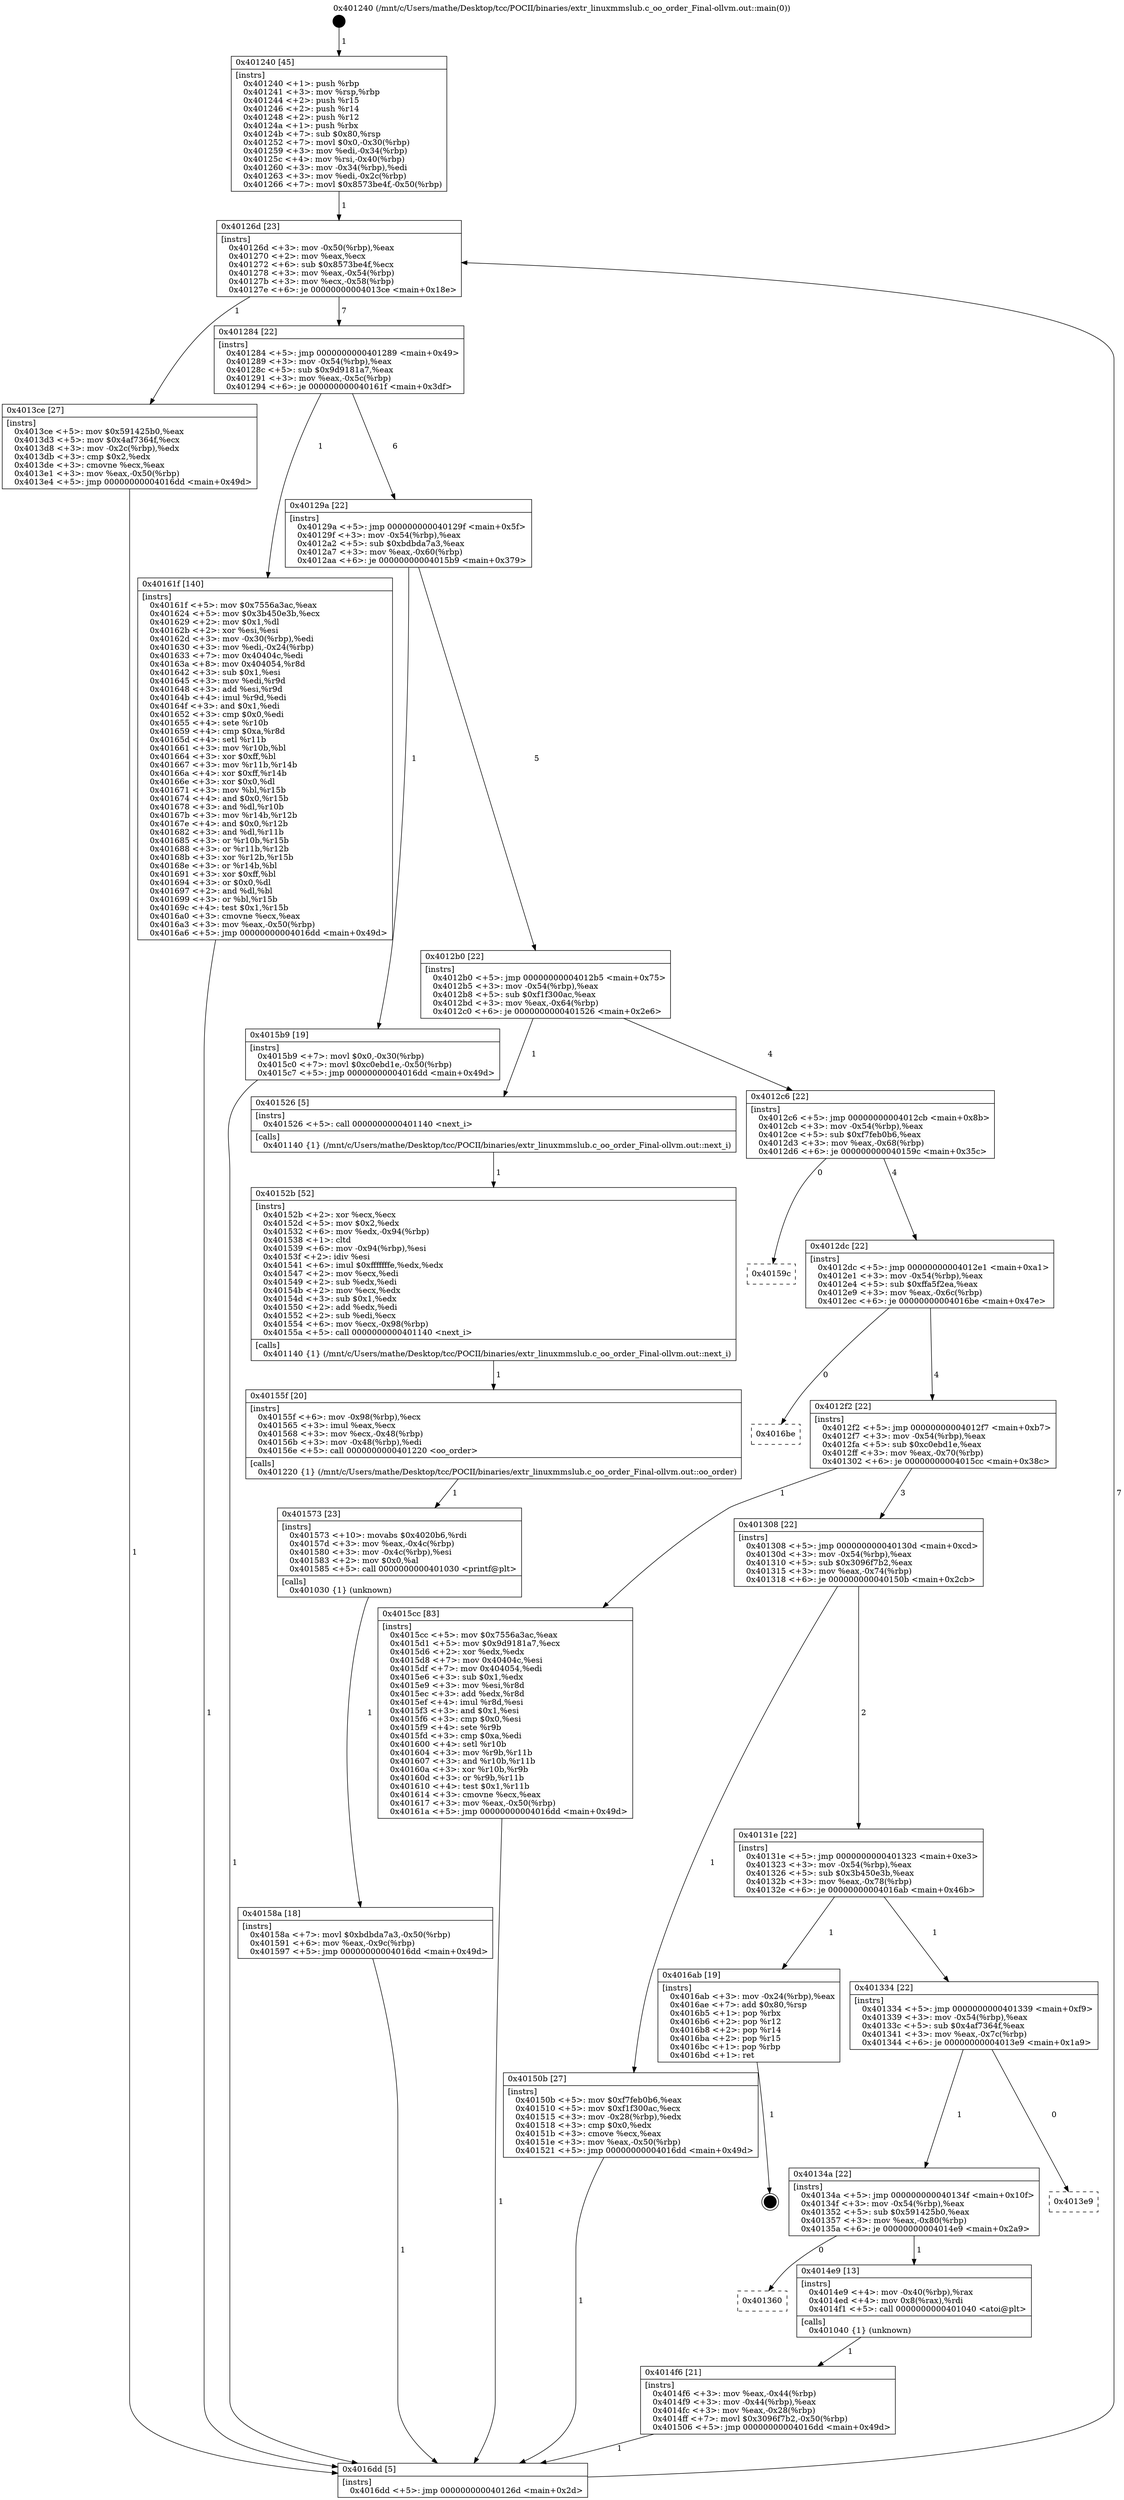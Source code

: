 digraph "0x401240" {
  label = "0x401240 (/mnt/c/Users/mathe/Desktop/tcc/POCII/binaries/extr_linuxmmslub.c_oo_order_Final-ollvm.out::main(0))"
  labelloc = "t"
  node[shape=record]

  Entry [label="",width=0.3,height=0.3,shape=circle,fillcolor=black,style=filled]
  "0x40126d" [label="{
     0x40126d [23]\l
     | [instrs]\l
     &nbsp;&nbsp;0x40126d \<+3\>: mov -0x50(%rbp),%eax\l
     &nbsp;&nbsp;0x401270 \<+2\>: mov %eax,%ecx\l
     &nbsp;&nbsp;0x401272 \<+6\>: sub $0x8573be4f,%ecx\l
     &nbsp;&nbsp;0x401278 \<+3\>: mov %eax,-0x54(%rbp)\l
     &nbsp;&nbsp;0x40127b \<+3\>: mov %ecx,-0x58(%rbp)\l
     &nbsp;&nbsp;0x40127e \<+6\>: je 00000000004013ce \<main+0x18e\>\l
  }"]
  "0x4013ce" [label="{
     0x4013ce [27]\l
     | [instrs]\l
     &nbsp;&nbsp;0x4013ce \<+5\>: mov $0x591425b0,%eax\l
     &nbsp;&nbsp;0x4013d3 \<+5\>: mov $0x4af7364f,%ecx\l
     &nbsp;&nbsp;0x4013d8 \<+3\>: mov -0x2c(%rbp),%edx\l
     &nbsp;&nbsp;0x4013db \<+3\>: cmp $0x2,%edx\l
     &nbsp;&nbsp;0x4013de \<+3\>: cmovne %ecx,%eax\l
     &nbsp;&nbsp;0x4013e1 \<+3\>: mov %eax,-0x50(%rbp)\l
     &nbsp;&nbsp;0x4013e4 \<+5\>: jmp 00000000004016dd \<main+0x49d\>\l
  }"]
  "0x401284" [label="{
     0x401284 [22]\l
     | [instrs]\l
     &nbsp;&nbsp;0x401284 \<+5\>: jmp 0000000000401289 \<main+0x49\>\l
     &nbsp;&nbsp;0x401289 \<+3\>: mov -0x54(%rbp),%eax\l
     &nbsp;&nbsp;0x40128c \<+5\>: sub $0x9d9181a7,%eax\l
     &nbsp;&nbsp;0x401291 \<+3\>: mov %eax,-0x5c(%rbp)\l
     &nbsp;&nbsp;0x401294 \<+6\>: je 000000000040161f \<main+0x3df\>\l
  }"]
  "0x4016dd" [label="{
     0x4016dd [5]\l
     | [instrs]\l
     &nbsp;&nbsp;0x4016dd \<+5\>: jmp 000000000040126d \<main+0x2d\>\l
  }"]
  "0x401240" [label="{
     0x401240 [45]\l
     | [instrs]\l
     &nbsp;&nbsp;0x401240 \<+1\>: push %rbp\l
     &nbsp;&nbsp;0x401241 \<+3\>: mov %rsp,%rbp\l
     &nbsp;&nbsp;0x401244 \<+2\>: push %r15\l
     &nbsp;&nbsp;0x401246 \<+2\>: push %r14\l
     &nbsp;&nbsp;0x401248 \<+2\>: push %r12\l
     &nbsp;&nbsp;0x40124a \<+1\>: push %rbx\l
     &nbsp;&nbsp;0x40124b \<+7\>: sub $0x80,%rsp\l
     &nbsp;&nbsp;0x401252 \<+7\>: movl $0x0,-0x30(%rbp)\l
     &nbsp;&nbsp;0x401259 \<+3\>: mov %edi,-0x34(%rbp)\l
     &nbsp;&nbsp;0x40125c \<+4\>: mov %rsi,-0x40(%rbp)\l
     &nbsp;&nbsp;0x401260 \<+3\>: mov -0x34(%rbp),%edi\l
     &nbsp;&nbsp;0x401263 \<+3\>: mov %edi,-0x2c(%rbp)\l
     &nbsp;&nbsp;0x401266 \<+7\>: movl $0x8573be4f,-0x50(%rbp)\l
  }"]
  Exit [label="",width=0.3,height=0.3,shape=circle,fillcolor=black,style=filled,peripheries=2]
  "0x40161f" [label="{
     0x40161f [140]\l
     | [instrs]\l
     &nbsp;&nbsp;0x40161f \<+5\>: mov $0x7556a3ac,%eax\l
     &nbsp;&nbsp;0x401624 \<+5\>: mov $0x3b450e3b,%ecx\l
     &nbsp;&nbsp;0x401629 \<+2\>: mov $0x1,%dl\l
     &nbsp;&nbsp;0x40162b \<+2\>: xor %esi,%esi\l
     &nbsp;&nbsp;0x40162d \<+3\>: mov -0x30(%rbp),%edi\l
     &nbsp;&nbsp;0x401630 \<+3\>: mov %edi,-0x24(%rbp)\l
     &nbsp;&nbsp;0x401633 \<+7\>: mov 0x40404c,%edi\l
     &nbsp;&nbsp;0x40163a \<+8\>: mov 0x404054,%r8d\l
     &nbsp;&nbsp;0x401642 \<+3\>: sub $0x1,%esi\l
     &nbsp;&nbsp;0x401645 \<+3\>: mov %edi,%r9d\l
     &nbsp;&nbsp;0x401648 \<+3\>: add %esi,%r9d\l
     &nbsp;&nbsp;0x40164b \<+4\>: imul %r9d,%edi\l
     &nbsp;&nbsp;0x40164f \<+3\>: and $0x1,%edi\l
     &nbsp;&nbsp;0x401652 \<+3\>: cmp $0x0,%edi\l
     &nbsp;&nbsp;0x401655 \<+4\>: sete %r10b\l
     &nbsp;&nbsp;0x401659 \<+4\>: cmp $0xa,%r8d\l
     &nbsp;&nbsp;0x40165d \<+4\>: setl %r11b\l
     &nbsp;&nbsp;0x401661 \<+3\>: mov %r10b,%bl\l
     &nbsp;&nbsp;0x401664 \<+3\>: xor $0xff,%bl\l
     &nbsp;&nbsp;0x401667 \<+3\>: mov %r11b,%r14b\l
     &nbsp;&nbsp;0x40166a \<+4\>: xor $0xff,%r14b\l
     &nbsp;&nbsp;0x40166e \<+3\>: xor $0x0,%dl\l
     &nbsp;&nbsp;0x401671 \<+3\>: mov %bl,%r15b\l
     &nbsp;&nbsp;0x401674 \<+4\>: and $0x0,%r15b\l
     &nbsp;&nbsp;0x401678 \<+3\>: and %dl,%r10b\l
     &nbsp;&nbsp;0x40167b \<+3\>: mov %r14b,%r12b\l
     &nbsp;&nbsp;0x40167e \<+4\>: and $0x0,%r12b\l
     &nbsp;&nbsp;0x401682 \<+3\>: and %dl,%r11b\l
     &nbsp;&nbsp;0x401685 \<+3\>: or %r10b,%r15b\l
     &nbsp;&nbsp;0x401688 \<+3\>: or %r11b,%r12b\l
     &nbsp;&nbsp;0x40168b \<+3\>: xor %r12b,%r15b\l
     &nbsp;&nbsp;0x40168e \<+3\>: or %r14b,%bl\l
     &nbsp;&nbsp;0x401691 \<+3\>: xor $0xff,%bl\l
     &nbsp;&nbsp;0x401694 \<+3\>: or $0x0,%dl\l
     &nbsp;&nbsp;0x401697 \<+2\>: and %dl,%bl\l
     &nbsp;&nbsp;0x401699 \<+3\>: or %bl,%r15b\l
     &nbsp;&nbsp;0x40169c \<+4\>: test $0x1,%r15b\l
     &nbsp;&nbsp;0x4016a0 \<+3\>: cmovne %ecx,%eax\l
     &nbsp;&nbsp;0x4016a3 \<+3\>: mov %eax,-0x50(%rbp)\l
     &nbsp;&nbsp;0x4016a6 \<+5\>: jmp 00000000004016dd \<main+0x49d\>\l
  }"]
  "0x40129a" [label="{
     0x40129a [22]\l
     | [instrs]\l
     &nbsp;&nbsp;0x40129a \<+5\>: jmp 000000000040129f \<main+0x5f\>\l
     &nbsp;&nbsp;0x40129f \<+3\>: mov -0x54(%rbp),%eax\l
     &nbsp;&nbsp;0x4012a2 \<+5\>: sub $0xbdbda7a3,%eax\l
     &nbsp;&nbsp;0x4012a7 \<+3\>: mov %eax,-0x60(%rbp)\l
     &nbsp;&nbsp;0x4012aa \<+6\>: je 00000000004015b9 \<main+0x379\>\l
  }"]
  "0x40158a" [label="{
     0x40158a [18]\l
     | [instrs]\l
     &nbsp;&nbsp;0x40158a \<+7\>: movl $0xbdbda7a3,-0x50(%rbp)\l
     &nbsp;&nbsp;0x401591 \<+6\>: mov %eax,-0x9c(%rbp)\l
     &nbsp;&nbsp;0x401597 \<+5\>: jmp 00000000004016dd \<main+0x49d\>\l
  }"]
  "0x4015b9" [label="{
     0x4015b9 [19]\l
     | [instrs]\l
     &nbsp;&nbsp;0x4015b9 \<+7\>: movl $0x0,-0x30(%rbp)\l
     &nbsp;&nbsp;0x4015c0 \<+7\>: movl $0xc0ebd1e,-0x50(%rbp)\l
     &nbsp;&nbsp;0x4015c7 \<+5\>: jmp 00000000004016dd \<main+0x49d\>\l
  }"]
  "0x4012b0" [label="{
     0x4012b0 [22]\l
     | [instrs]\l
     &nbsp;&nbsp;0x4012b0 \<+5\>: jmp 00000000004012b5 \<main+0x75\>\l
     &nbsp;&nbsp;0x4012b5 \<+3\>: mov -0x54(%rbp),%eax\l
     &nbsp;&nbsp;0x4012b8 \<+5\>: sub $0xf1f300ac,%eax\l
     &nbsp;&nbsp;0x4012bd \<+3\>: mov %eax,-0x64(%rbp)\l
     &nbsp;&nbsp;0x4012c0 \<+6\>: je 0000000000401526 \<main+0x2e6\>\l
  }"]
  "0x401573" [label="{
     0x401573 [23]\l
     | [instrs]\l
     &nbsp;&nbsp;0x401573 \<+10\>: movabs $0x4020b6,%rdi\l
     &nbsp;&nbsp;0x40157d \<+3\>: mov %eax,-0x4c(%rbp)\l
     &nbsp;&nbsp;0x401580 \<+3\>: mov -0x4c(%rbp),%esi\l
     &nbsp;&nbsp;0x401583 \<+2\>: mov $0x0,%al\l
     &nbsp;&nbsp;0x401585 \<+5\>: call 0000000000401030 \<printf@plt\>\l
     | [calls]\l
     &nbsp;&nbsp;0x401030 \{1\} (unknown)\l
  }"]
  "0x401526" [label="{
     0x401526 [5]\l
     | [instrs]\l
     &nbsp;&nbsp;0x401526 \<+5\>: call 0000000000401140 \<next_i\>\l
     | [calls]\l
     &nbsp;&nbsp;0x401140 \{1\} (/mnt/c/Users/mathe/Desktop/tcc/POCII/binaries/extr_linuxmmslub.c_oo_order_Final-ollvm.out::next_i)\l
  }"]
  "0x4012c6" [label="{
     0x4012c6 [22]\l
     | [instrs]\l
     &nbsp;&nbsp;0x4012c6 \<+5\>: jmp 00000000004012cb \<main+0x8b\>\l
     &nbsp;&nbsp;0x4012cb \<+3\>: mov -0x54(%rbp),%eax\l
     &nbsp;&nbsp;0x4012ce \<+5\>: sub $0xf7feb0b6,%eax\l
     &nbsp;&nbsp;0x4012d3 \<+3\>: mov %eax,-0x68(%rbp)\l
     &nbsp;&nbsp;0x4012d6 \<+6\>: je 000000000040159c \<main+0x35c\>\l
  }"]
  "0x40155f" [label="{
     0x40155f [20]\l
     | [instrs]\l
     &nbsp;&nbsp;0x40155f \<+6\>: mov -0x98(%rbp),%ecx\l
     &nbsp;&nbsp;0x401565 \<+3\>: imul %eax,%ecx\l
     &nbsp;&nbsp;0x401568 \<+3\>: mov %ecx,-0x48(%rbp)\l
     &nbsp;&nbsp;0x40156b \<+3\>: mov -0x48(%rbp),%edi\l
     &nbsp;&nbsp;0x40156e \<+5\>: call 0000000000401220 \<oo_order\>\l
     | [calls]\l
     &nbsp;&nbsp;0x401220 \{1\} (/mnt/c/Users/mathe/Desktop/tcc/POCII/binaries/extr_linuxmmslub.c_oo_order_Final-ollvm.out::oo_order)\l
  }"]
  "0x40159c" [label="{
     0x40159c\l
  }", style=dashed]
  "0x4012dc" [label="{
     0x4012dc [22]\l
     | [instrs]\l
     &nbsp;&nbsp;0x4012dc \<+5\>: jmp 00000000004012e1 \<main+0xa1\>\l
     &nbsp;&nbsp;0x4012e1 \<+3\>: mov -0x54(%rbp),%eax\l
     &nbsp;&nbsp;0x4012e4 \<+5\>: sub $0xffa5f2ea,%eax\l
     &nbsp;&nbsp;0x4012e9 \<+3\>: mov %eax,-0x6c(%rbp)\l
     &nbsp;&nbsp;0x4012ec \<+6\>: je 00000000004016be \<main+0x47e\>\l
  }"]
  "0x40152b" [label="{
     0x40152b [52]\l
     | [instrs]\l
     &nbsp;&nbsp;0x40152b \<+2\>: xor %ecx,%ecx\l
     &nbsp;&nbsp;0x40152d \<+5\>: mov $0x2,%edx\l
     &nbsp;&nbsp;0x401532 \<+6\>: mov %edx,-0x94(%rbp)\l
     &nbsp;&nbsp;0x401538 \<+1\>: cltd\l
     &nbsp;&nbsp;0x401539 \<+6\>: mov -0x94(%rbp),%esi\l
     &nbsp;&nbsp;0x40153f \<+2\>: idiv %esi\l
     &nbsp;&nbsp;0x401541 \<+6\>: imul $0xfffffffe,%edx,%edx\l
     &nbsp;&nbsp;0x401547 \<+2\>: mov %ecx,%edi\l
     &nbsp;&nbsp;0x401549 \<+2\>: sub %edx,%edi\l
     &nbsp;&nbsp;0x40154b \<+2\>: mov %ecx,%edx\l
     &nbsp;&nbsp;0x40154d \<+3\>: sub $0x1,%edx\l
     &nbsp;&nbsp;0x401550 \<+2\>: add %edx,%edi\l
     &nbsp;&nbsp;0x401552 \<+2\>: sub %edi,%ecx\l
     &nbsp;&nbsp;0x401554 \<+6\>: mov %ecx,-0x98(%rbp)\l
     &nbsp;&nbsp;0x40155a \<+5\>: call 0000000000401140 \<next_i\>\l
     | [calls]\l
     &nbsp;&nbsp;0x401140 \{1\} (/mnt/c/Users/mathe/Desktop/tcc/POCII/binaries/extr_linuxmmslub.c_oo_order_Final-ollvm.out::next_i)\l
  }"]
  "0x4016be" [label="{
     0x4016be\l
  }", style=dashed]
  "0x4012f2" [label="{
     0x4012f2 [22]\l
     | [instrs]\l
     &nbsp;&nbsp;0x4012f2 \<+5\>: jmp 00000000004012f7 \<main+0xb7\>\l
     &nbsp;&nbsp;0x4012f7 \<+3\>: mov -0x54(%rbp),%eax\l
     &nbsp;&nbsp;0x4012fa \<+5\>: sub $0xc0ebd1e,%eax\l
     &nbsp;&nbsp;0x4012ff \<+3\>: mov %eax,-0x70(%rbp)\l
     &nbsp;&nbsp;0x401302 \<+6\>: je 00000000004015cc \<main+0x38c\>\l
  }"]
  "0x4014f6" [label="{
     0x4014f6 [21]\l
     | [instrs]\l
     &nbsp;&nbsp;0x4014f6 \<+3\>: mov %eax,-0x44(%rbp)\l
     &nbsp;&nbsp;0x4014f9 \<+3\>: mov -0x44(%rbp),%eax\l
     &nbsp;&nbsp;0x4014fc \<+3\>: mov %eax,-0x28(%rbp)\l
     &nbsp;&nbsp;0x4014ff \<+7\>: movl $0x3096f7b2,-0x50(%rbp)\l
     &nbsp;&nbsp;0x401506 \<+5\>: jmp 00000000004016dd \<main+0x49d\>\l
  }"]
  "0x4015cc" [label="{
     0x4015cc [83]\l
     | [instrs]\l
     &nbsp;&nbsp;0x4015cc \<+5\>: mov $0x7556a3ac,%eax\l
     &nbsp;&nbsp;0x4015d1 \<+5\>: mov $0x9d9181a7,%ecx\l
     &nbsp;&nbsp;0x4015d6 \<+2\>: xor %edx,%edx\l
     &nbsp;&nbsp;0x4015d8 \<+7\>: mov 0x40404c,%esi\l
     &nbsp;&nbsp;0x4015df \<+7\>: mov 0x404054,%edi\l
     &nbsp;&nbsp;0x4015e6 \<+3\>: sub $0x1,%edx\l
     &nbsp;&nbsp;0x4015e9 \<+3\>: mov %esi,%r8d\l
     &nbsp;&nbsp;0x4015ec \<+3\>: add %edx,%r8d\l
     &nbsp;&nbsp;0x4015ef \<+4\>: imul %r8d,%esi\l
     &nbsp;&nbsp;0x4015f3 \<+3\>: and $0x1,%esi\l
     &nbsp;&nbsp;0x4015f6 \<+3\>: cmp $0x0,%esi\l
     &nbsp;&nbsp;0x4015f9 \<+4\>: sete %r9b\l
     &nbsp;&nbsp;0x4015fd \<+3\>: cmp $0xa,%edi\l
     &nbsp;&nbsp;0x401600 \<+4\>: setl %r10b\l
     &nbsp;&nbsp;0x401604 \<+3\>: mov %r9b,%r11b\l
     &nbsp;&nbsp;0x401607 \<+3\>: and %r10b,%r11b\l
     &nbsp;&nbsp;0x40160a \<+3\>: xor %r10b,%r9b\l
     &nbsp;&nbsp;0x40160d \<+3\>: or %r9b,%r11b\l
     &nbsp;&nbsp;0x401610 \<+4\>: test $0x1,%r11b\l
     &nbsp;&nbsp;0x401614 \<+3\>: cmovne %ecx,%eax\l
     &nbsp;&nbsp;0x401617 \<+3\>: mov %eax,-0x50(%rbp)\l
     &nbsp;&nbsp;0x40161a \<+5\>: jmp 00000000004016dd \<main+0x49d\>\l
  }"]
  "0x401308" [label="{
     0x401308 [22]\l
     | [instrs]\l
     &nbsp;&nbsp;0x401308 \<+5\>: jmp 000000000040130d \<main+0xcd\>\l
     &nbsp;&nbsp;0x40130d \<+3\>: mov -0x54(%rbp),%eax\l
     &nbsp;&nbsp;0x401310 \<+5\>: sub $0x3096f7b2,%eax\l
     &nbsp;&nbsp;0x401315 \<+3\>: mov %eax,-0x74(%rbp)\l
     &nbsp;&nbsp;0x401318 \<+6\>: je 000000000040150b \<main+0x2cb\>\l
  }"]
  "0x401360" [label="{
     0x401360\l
  }", style=dashed]
  "0x40150b" [label="{
     0x40150b [27]\l
     | [instrs]\l
     &nbsp;&nbsp;0x40150b \<+5\>: mov $0xf7feb0b6,%eax\l
     &nbsp;&nbsp;0x401510 \<+5\>: mov $0xf1f300ac,%ecx\l
     &nbsp;&nbsp;0x401515 \<+3\>: mov -0x28(%rbp),%edx\l
     &nbsp;&nbsp;0x401518 \<+3\>: cmp $0x0,%edx\l
     &nbsp;&nbsp;0x40151b \<+3\>: cmove %ecx,%eax\l
     &nbsp;&nbsp;0x40151e \<+3\>: mov %eax,-0x50(%rbp)\l
     &nbsp;&nbsp;0x401521 \<+5\>: jmp 00000000004016dd \<main+0x49d\>\l
  }"]
  "0x40131e" [label="{
     0x40131e [22]\l
     | [instrs]\l
     &nbsp;&nbsp;0x40131e \<+5\>: jmp 0000000000401323 \<main+0xe3\>\l
     &nbsp;&nbsp;0x401323 \<+3\>: mov -0x54(%rbp),%eax\l
     &nbsp;&nbsp;0x401326 \<+5\>: sub $0x3b450e3b,%eax\l
     &nbsp;&nbsp;0x40132b \<+3\>: mov %eax,-0x78(%rbp)\l
     &nbsp;&nbsp;0x40132e \<+6\>: je 00000000004016ab \<main+0x46b\>\l
  }"]
  "0x4014e9" [label="{
     0x4014e9 [13]\l
     | [instrs]\l
     &nbsp;&nbsp;0x4014e9 \<+4\>: mov -0x40(%rbp),%rax\l
     &nbsp;&nbsp;0x4014ed \<+4\>: mov 0x8(%rax),%rdi\l
     &nbsp;&nbsp;0x4014f1 \<+5\>: call 0000000000401040 \<atoi@plt\>\l
     | [calls]\l
     &nbsp;&nbsp;0x401040 \{1\} (unknown)\l
  }"]
  "0x4016ab" [label="{
     0x4016ab [19]\l
     | [instrs]\l
     &nbsp;&nbsp;0x4016ab \<+3\>: mov -0x24(%rbp),%eax\l
     &nbsp;&nbsp;0x4016ae \<+7\>: add $0x80,%rsp\l
     &nbsp;&nbsp;0x4016b5 \<+1\>: pop %rbx\l
     &nbsp;&nbsp;0x4016b6 \<+2\>: pop %r12\l
     &nbsp;&nbsp;0x4016b8 \<+2\>: pop %r14\l
     &nbsp;&nbsp;0x4016ba \<+2\>: pop %r15\l
     &nbsp;&nbsp;0x4016bc \<+1\>: pop %rbp\l
     &nbsp;&nbsp;0x4016bd \<+1\>: ret\l
  }"]
  "0x401334" [label="{
     0x401334 [22]\l
     | [instrs]\l
     &nbsp;&nbsp;0x401334 \<+5\>: jmp 0000000000401339 \<main+0xf9\>\l
     &nbsp;&nbsp;0x401339 \<+3\>: mov -0x54(%rbp),%eax\l
     &nbsp;&nbsp;0x40133c \<+5\>: sub $0x4af7364f,%eax\l
     &nbsp;&nbsp;0x401341 \<+3\>: mov %eax,-0x7c(%rbp)\l
     &nbsp;&nbsp;0x401344 \<+6\>: je 00000000004013e9 \<main+0x1a9\>\l
  }"]
  "0x40134a" [label="{
     0x40134a [22]\l
     | [instrs]\l
     &nbsp;&nbsp;0x40134a \<+5\>: jmp 000000000040134f \<main+0x10f\>\l
     &nbsp;&nbsp;0x40134f \<+3\>: mov -0x54(%rbp),%eax\l
     &nbsp;&nbsp;0x401352 \<+5\>: sub $0x591425b0,%eax\l
     &nbsp;&nbsp;0x401357 \<+3\>: mov %eax,-0x80(%rbp)\l
     &nbsp;&nbsp;0x40135a \<+6\>: je 00000000004014e9 \<main+0x2a9\>\l
  }"]
  "0x4013e9" [label="{
     0x4013e9\l
  }", style=dashed]
  Entry -> "0x401240" [label=" 1"]
  "0x40126d" -> "0x4013ce" [label=" 1"]
  "0x40126d" -> "0x401284" [label=" 7"]
  "0x4013ce" -> "0x4016dd" [label=" 1"]
  "0x401240" -> "0x40126d" [label=" 1"]
  "0x4016dd" -> "0x40126d" [label=" 7"]
  "0x4016ab" -> Exit [label=" 1"]
  "0x401284" -> "0x40161f" [label=" 1"]
  "0x401284" -> "0x40129a" [label=" 6"]
  "0x40161f" -> "0x4016dd" [label=" 1"]
  "0x40129a" -> "0x4015b9" [label=" 1"]
  "0x40129a" -> "0x4012b0" [label=" 5"]
  "0x4015cc" -> "0x4016dd" [label=" 1"]
  "0x4012b0" -> "0x401526" [label=" 1"]
  "0x4012b0" -> "0x4012c6" [label=" 4"]
  "0x4015b9" -> "0x4016dd" [label=" 1"]
  "0x4012c6" -> "0x40159c" [label=" 0"]
  "0x4012c6" -> "0x4012dc" [label=" 4"]
  "0x40158a" -> "0x4016dd" [label=" 1"]
  "0x4012dc" -> "0x4016be" [label=" 0"]
  "0x4012dc" -> "0x4012f2" [label=" 4"]
  "0x401573" -> "0x40158a" [label=" 1"]
  "0x4012f2" -> "0x4015cc" [label=" 1"]
  "0x4012f2" -> "0x401308" [label=" 3"]
  "0x40155f" -> "0x401573" [label=" 1"]
  "0x401308" -> "0x40150b" [label=" 1"]
  "0x401308" -> "0x40131e" [label=" 2"]
  "0x40152b" -> "0x40155f" [label=" 1"]
  "0x40131e" -> "0x4016ab" [label=" 1"]
  "0x40131e" -> "0x401334" [label=" 1"]
  "0x401526" -> "0x40152b" [label=" 1"]
  "0x401334" -> "0x4013e9" [label=" 0"]
  "0x401334" -> "0x40134a" [label=" 1"]
  "0x40150b" -> "0x4016dd" [label=" 1"]
  "0x40134a" -> "0x4014e9" [label=" 1"]
  "0x40134a" -> "0x401360" [label=" 0"]
  "0x4014e9" -> "0x4014f6" [label=" 1"]
  "0x4014f6" -> "0x4016dd" [label=" 1"]
}
